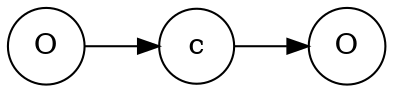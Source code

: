 digraph WLNdigraph {
  rankdir = LR;
  0[shape=circle,label="O"];
  1[shape=circle,label="c"];
  1 -> 0
  2[shape=circle,label="O"];
  2 -> 1
}
